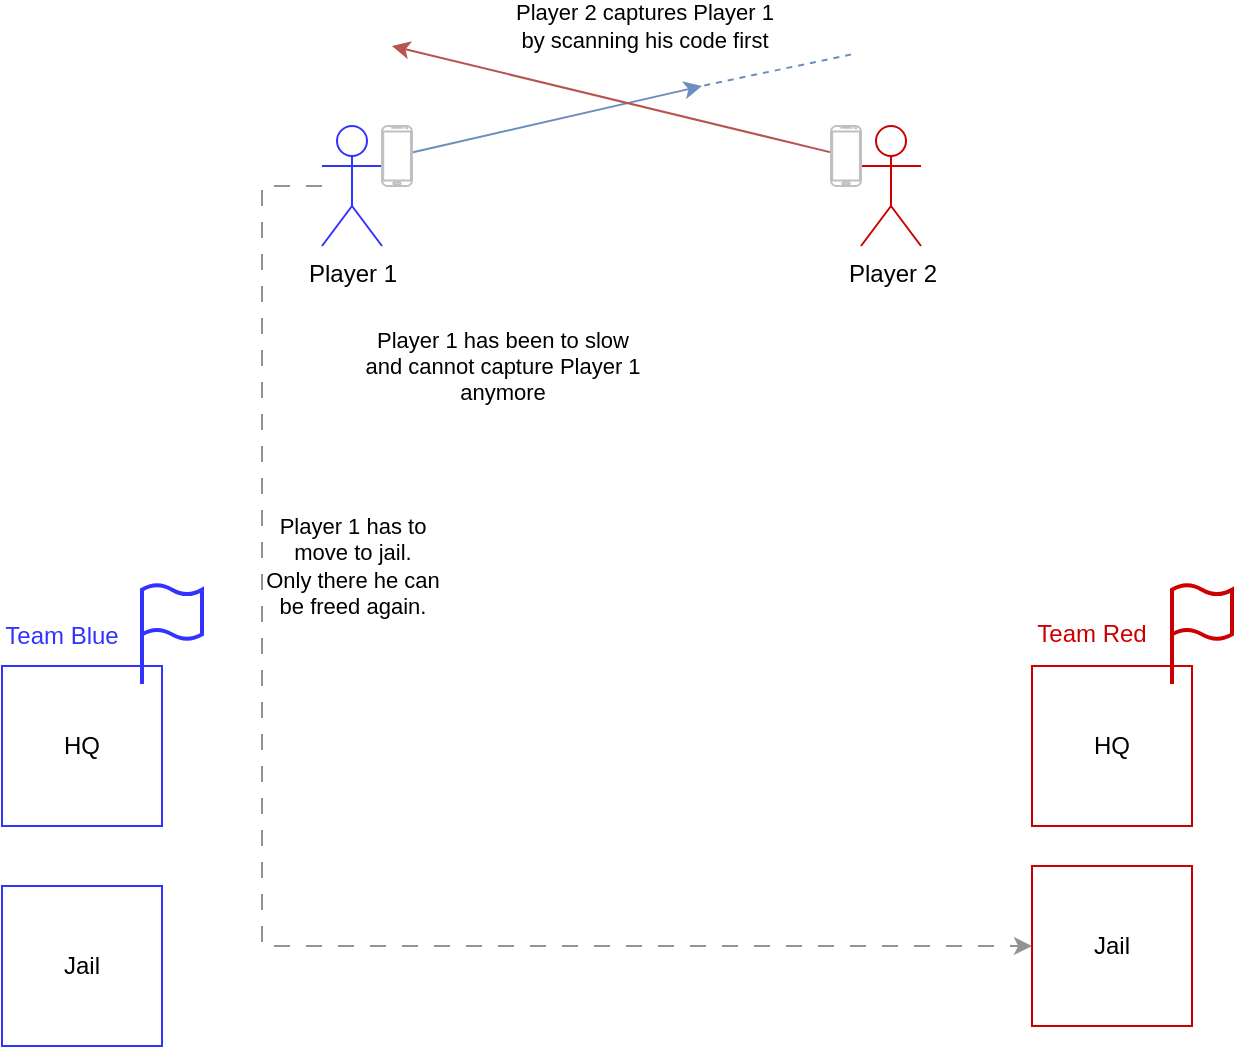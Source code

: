 <mxfile version="26.2.13">
  <diagram name="Seite-1" id="4sdjlLzygc979qHXJ2A0">
    <mxGraphModel dx="1680" dy="921" grid="1" gridSize="10" guides="1" tooltips="1" connect="1" arrows="1" fold="1" page="1" pageScale="1" pageWidth="1169" pageHeight="827" math="0" shadow="0">
      <root>
        <mxCell id="0" />
        <mxCell id="1" parent="0" />
        <mxCell id="849fYaTX_eS8fPJYgH0S-28" style="edgeStyle=orthogonalEdgeStyle;rounded=0;orthogonalLoop=1;jettySize=auto;html=1;dashed=1;dashPattern=8 8;fillColor=#f5f5f5;strokeColor=#939393;entryX=0;entryY=0.5;entryDx=0;entryDy=0;" parent="1" source="849fYaTX_eS8fPJYgH0S-1" target="849fYaTX_eS8fPJYgH0S-21" edge="1">
          <mxGeometry relative="1" as="geometry">
            <Array as="points">
              <mxPoint x="340" y="210" />
              <mxPoint x="340" y="590" />
            </Array>
            <mxPoint x="600" y="570" as="targetPoint" />
          </mxGeometry>
        </mxCell>
        <mxCell id="849fYaTX_eS8fPJYgH0S-29" value="Player 1 has to &lt;br&gt;move to jail.&lt;br&gt;Only there he can &lt;br&gt;be freed again." style="edgeLabel;html=1;align=center;verticalAlign=middle;resizable=0;points=[];" parent="849fYaTX_eS8fPJYgH0S-28" vertex="1" connectable="0">
          <mxGeometry x="-0.441" y="5" relative="1" as="geometry">
            <mxPoint x="40" y="-2" as="offset" />
          </mxGeometry>
        </mxCell>
        <mxCell id="849fYaTX_eS8fPJYgH0S-1" value="Player 1" style="shape=umlActor;verticalLabelPosition=bottom;verticalAlign=top;html=1;outlineConnect=0;strokeColor=#3333FF;" parent="1" vertex="1">
          <mxGeometry x="370" y="180" width="30" height="60" as="geometry" />
        </mxCell>
        <mxCell id="849fYaTX_eS8fPJYgH0S-4" value="" style="shape=image;html=1;verticalAlign=top;verticalLabelPosition=bottom;labelBackgroundColor=#ffffff;imageAspect=0;aspect=fixed;image=https://cdn2.iconfinder.com/data/icons/boxicons-regular-vol-3/24/bx-qr-scan-128.png" parent="1" vertex="1">
          <mxGeometry x="365" y="120" width="40" height="40" as="geometry" />
        </mxCell>
        <mxCell id="849fYaTX_eS8fPJYgH0S-6" value="Player 2" style="shape=umlActor;verticalLabelPosition=bottom;verticalAlign=top;html=1;outlineConnect=0;strokeColor=#CC0000;" parent="1" vertex="1">
          <mxGeometry x="639.5" y="180" width="30" height="60" as="geometry" />
        </mxCell>
        <mxCell id="849fYaTX_eS8fPJYgH0S-27" style="edgeStyle=none;rounded=0;orthogonalLoop=1;jettySize=auto;html=1;fillColor=#dae8fc;strokeColor=#6c8ebf;endArrow=none;startFill=0;dashed=1;" parent="1" source="849fYaTX_eS8fPJYgH0S-8" edge="1">
          <mxGeometry relative="1" as="geometry">
            <mxPoint x="560" y="160" as="targetPoint" />
          </mxGeometry>
        </mxCell>
        <mxCell id="849fYaTX_eS8fPJYgH0S-8" value="" style="shape=image;html=1;verticalAlign=top;verticalLabelPosition=bottom;labelBackgroundColor=#ffffff;imageAspect=0;aspect=fixed;image=https://cdn2.iconfinder.com/data/icons/boxicons-regular-vol-3/24/bx-qr-128.png" parent="1" vertex="1">
          <mxGeometry x="634.5" y="120" width="40" height="40" as="geometry" />
        </mxCell>
        <mxCell id="849fYaTX_eS8fPJYgH0S-12" value="&lt;span style=&quot;color: rgb(51, 51, 255);&quot;&gt;Team Blue&lt;/span&gt;" style="text;html=1;align=center;verticalAlign=middle;whiteSpace=wrap;rounded=0;" parent="1" vertex="1">
          <mxGeometry x="210" y="420" width="60" height="30" as="geometry" />
        </mxCell>
        <mxCell id="849fYaTX_eS8fPJYgH0S-13" value="&lt;span style=&quot;color: rgb(204, 0, 0);&quot;&gt;Team Red&lt;/span&gt;" style="text;html=1;align=center;verticalAlign=middle;whiteSpace=wrap;rounded=0;" parent="1" vertex="1">
          <mxGeometry x="725" y="419" width="60" height="30" as="geometry" />
        </mxCell>
        <mxCell id="849fYaTX_eS8fPJYgH0S-18" value="HQ" style="whiteSpace=wrap;html=1;aspect=fixed;strokeColor=#3333FF;" parent="1" vertex="1">
          <mxGeometry x="210" y="450" width="80" height="80" as="geometry" />
        </mxCell>
        <mxCell id="849fYaTX_eS8fPJYgH0S-19" value="HQ" style="whiteSpace=wrap;html=1;aspect=fixed;strokeColor=#CC0000;" parent="1" vertex="1">
          <mxGeometry x="725" y="450" width="80" height="80" as="geometry" />
        </mxCell>
        <mxCell id="849fYaTX_eS8fPJYgH0S-20" value="Jail" style="whiteSpace=wrap;html=1;aspect=fixed;strokeColor=#3333FF;" parent="1" vertex="1">
          <mxGeometry x="210" y="560" width="80" height="80" as="geometry" />
        </mxCell>
        <mxCell id="849fYaTX_eS8fPJYgH0S-21" value="Jail" style="whiteSpace=wrap;html=1;aspect=fixed;strokeColor=#CC0000;" parent="1" vertex="1">
          <mxGeometry x="725" y="550" width="80" height="80" as="geometry" />
        </mxCell>
        <mxCell id="849fYaTX_eS8fPJYgH0S-17" value="" style="html=1;verticalLabelPosition=bottom;align=center;labelBackgroundColor=#ffffff;verticalAlign=top;strokeWidth=2;strokeColor=#CC0000;shadow=0;dashed=0;shape=mxgraph.ios7.icons.flag;" parent="1" vertex="1">
          <mxGeometry x="795" y="409" width="30" height="50" as="geometry" />
        </mxCell>
        <mxCell id="849fYaTX_eS8fPJYgH0S-16" value="" style="html=1;verticalLabelPosition=bottom;align=center;labelBackgroundColor=#ffffff;verticalAlign=top;strokeWidth=2;strokeColor=#3333FF;shadow=0;dashed=0;shape=mxgraph.ios7.icons.flag;" parent="1" vertex="1">
          <mxGeometry x="280" y="409" width="30" height="50" as="geometry" />
        </mxCell>
        <mxCell id="849fYaTX_eS8fPJYgH0S-26" style="rounded=0;orthogonalLoop=1;jettySize=auto;html=1;fillColor=#dae8fc;strokeColor=#6c8ebf;" parent="1" source="849fYaTX_eS8fPJYgH0S-22" edge="1">
          <mxGeometry relative="1" as="geometry">
            <mxPoint x="560" y="160" as="targetPoint" />
          </mxGeometry>
        </mxCell>
        <mxCell id="849fYaTX_eS8fPJYgH0S-22" value="" style="verticalLabelPosition=bottom;verticalAlign=top;html=1;shadow=0;dashed=0;strokeWidth=1;shape=mxgraph.android.phone2;strokeColor=#c0c0c0;" parent="1" vertex="1">
          <mxGeometry x="400" y="180" width="15" height="30" as="geometry" />
        </mxCell>
        <mxCell id="849fYaTX_eS8fPJYgH0S-24" style="rounded=0;orthogonalLoop=1;jettySize=auto;html=1;entryX=1;entryY=0.5;entryDx=0;entryDy=0;fillColor=#f8cecc;strokeColor=#b85450;" parent="1" source="849fYaTX_eS8fPJYgH0S-23" target="849fYaTX_eS8fPJYgH0S-4" edge="1">
          <mxGeometry relative="1" as="geometry" />
        </mxCell>
        <mxCell id="849fYaTX_eS8fPJYgH0S-25" value="Player 2 captures Player 1 &lt;br&gt;by scanning his code first" style="edgeLabel;html=1;align=center;verticalAlign=middle;resizable=0;points=[];" parent="849fYaTX_eS8fPJYgH0S-24" vertex="1" connectable="0">
          <mxGeometry x="-0.007" y="-1" relative="1" as="geometry">
            <mxPoint x="15" y="-36" as="offset" />
          </mxGeometry>
        </mxCell>
        <mxCell id="849fYaTX_eS8fPJYgH0S-23" value="" style="verticalLabelPosition=bottom;verticalAlign=top;html=1;shadow=0;dashed=0;strokeWidth=1;shape=mxgraph.android.phone2;strokeColor=#c0c0c0;" parent="1" vertex="1">
          <mxGeometry x="624.5" y="180" width="15" height="30" as="geometry" />
        </mxCell>
        <mxCell id="849fYaTX_eS8fPJYgH0S-30" value="Player 1 has been to slow &lt;br&gt;and cannot capture Player 1 &lt;br&gt;anymore" style="edgeLabel;html=1;align=center;verticalAlign=middle;resizable=0;points=[];" parent="1" vertex="1" connectable="0">
          <mxGeometry x="460.005" y="299.997" as="geometry" />
        </mxCell>
      </root>
    </mxGraphModel>
  </diagram>
</mxfile>
